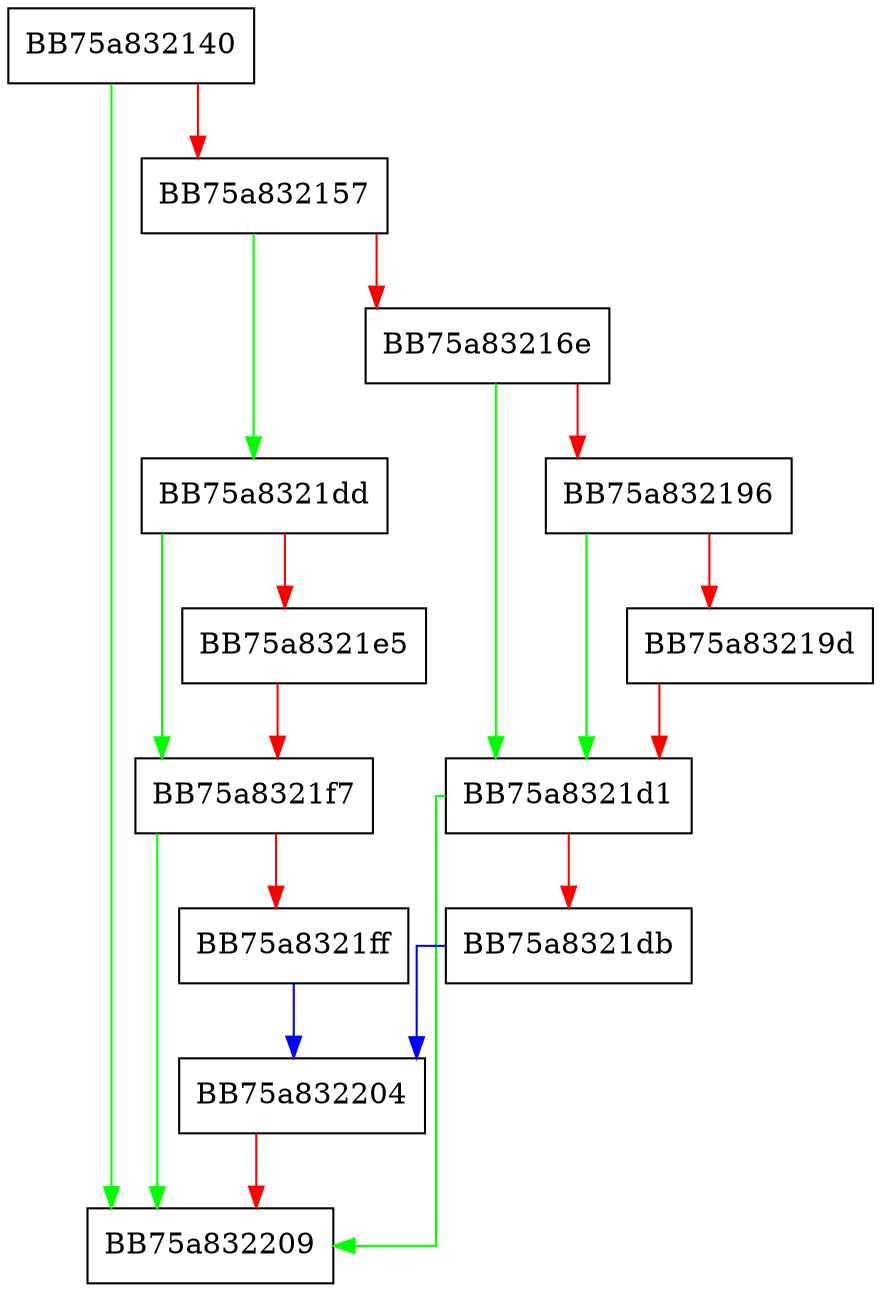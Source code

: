 digraph FinalizeCbpNamespaceUpdates {
  node [shape="box"];
  graph [splines=ortho];
  BB75a832140 -> BB75a832209 [color="green"];
  BB75a832140 -> BB75a832157 [color="red"];
  BB75a832157 -> BB75a8321dd [color="green"];
  BB75a832157 -> BB75a83216e [color="red"];
  BB75a83216e -> BB75a8321d1 [color="green"];
  BB75a83216e -> BB75a832196 [color="red"];
  BB75a832196 -> BB75a8321d1 [color="green"];
  BB75a832196 -> BB75a83219d [color="red"];
  BB75a83219d -> BB75a8321d1 [color="red"];
  BB75a8321d1 -> BB75a832209 [color="green"];
  BB75a8321d1 -> BB75a8321db [color="red"];
  BB75a8321db -> BB75a832204 [color="blue"];
  BB75a8321dd -> BB75a8321f7 [color="green"];
  BB75a8321dd -> BB75a8321e5 [color="red"];
  BB75a8321e5 -> BB75a8321f7 [color="red"];
  BB75a8321f7 -> BB75a832209 [color="green"];
  BB75a8321f7 -> BB75a8321ff [color="red"];
  BB75a8321ff -> BB75a832204 [color="blue"];
  BB75a832204 -> BB75a832209 [color="red"];
}